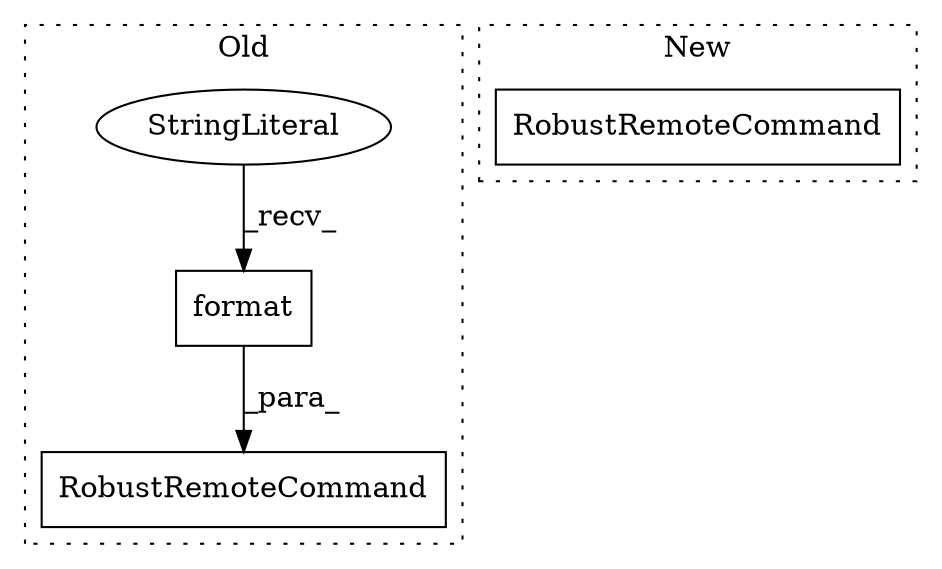 digraph G {
subgraph cluster0 {
1 [label="RobustRemoteCommand" a="32" s="2572,2872" l="20,1" shape="box"];
3 [label="format" a="32" s="2754,2871" l="7,1" shape="box"];
4 [label="StringLiteral" a="45" s="2592" l="161" shape="ellipse"];
label = "Old";
style="dotted";
}
subgraph cluster1 {
2 [label="RobustRemoteCommand" a="32" s="2607,2705" l="20,1" shape="box"];
label = "New";
style="dotted";
}
3 -> 1 [label="_para_"];
4 -> 3 [label="_recv_"];
}